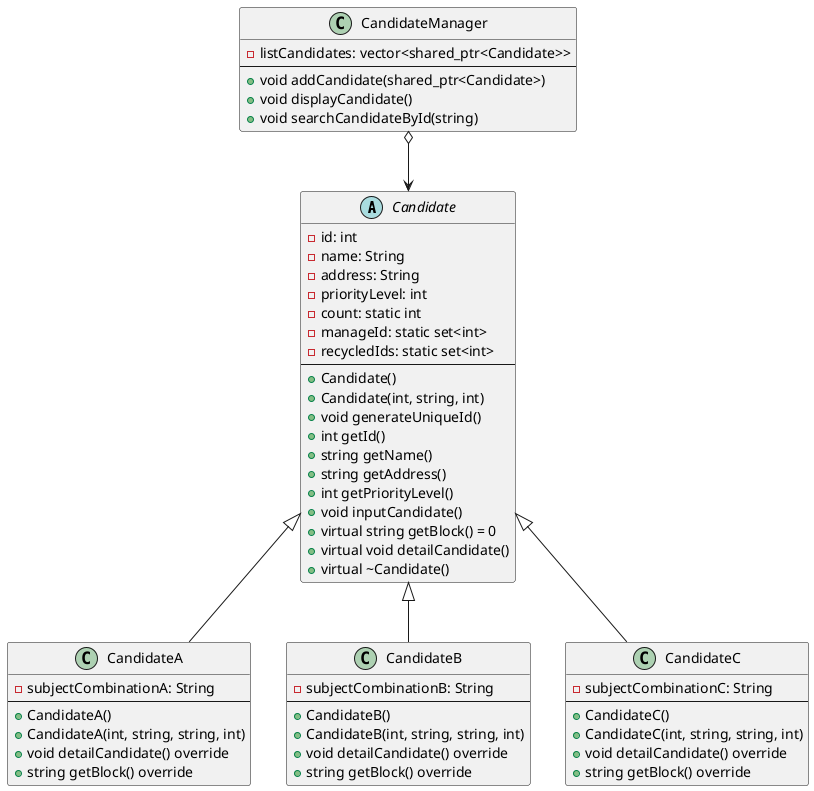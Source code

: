 @startuml

abstract class Candidate {
    - id: int
    - name: String
    - address: String
    - priorityLevel: int
    - count: static int
    - manageId: static set<int>
    - recycledIds: static set<int>
    --
    + Candidate()
    + Candidate(int, string, int)
    + void generateUniqueId()
    + int getId()
    + string getName()
    + string getAddress()
    + int getPriorityLevel()
    + void inputCandidate()
    + virtual string getBlock() = 0
    + virtual void detailCandidate()
    + virtual ~Candidate()
}

class CandidateA {
    - subjectCombinationA: String
    --
    + CandidateA()
    + CandidateA(int, string, string, int)
    + void detailCandidate() override
    + string getBlock() override
}

class CandidateB {
    - subjectCombinationB: String
    --
    + CandidateB()
    + CandidateB(int, string, string, int)
    + void detailCandidate() override
    + string getBlock() override
}

class CandidateC {
    - subjectCombinationC: String
    --
    + CandidateC()
    + CandidateC(int, string, string, int)
    + void detailCandidate() override
    + string getBlock() override
}

class CandidateManager {
    - listCandidates: vector<shared_ptr<Candidate>>
    --
    + void addCandidate(shared_ptr<Candidate>)
    + void displayCandidate()
    + void searchCandidateById(string)
}

Candidate <|-- CandidateA
Candidate <|-- CandidateB
Candidate <|-- CandidateC
CandidateManager o--> Candidate

@enduml
